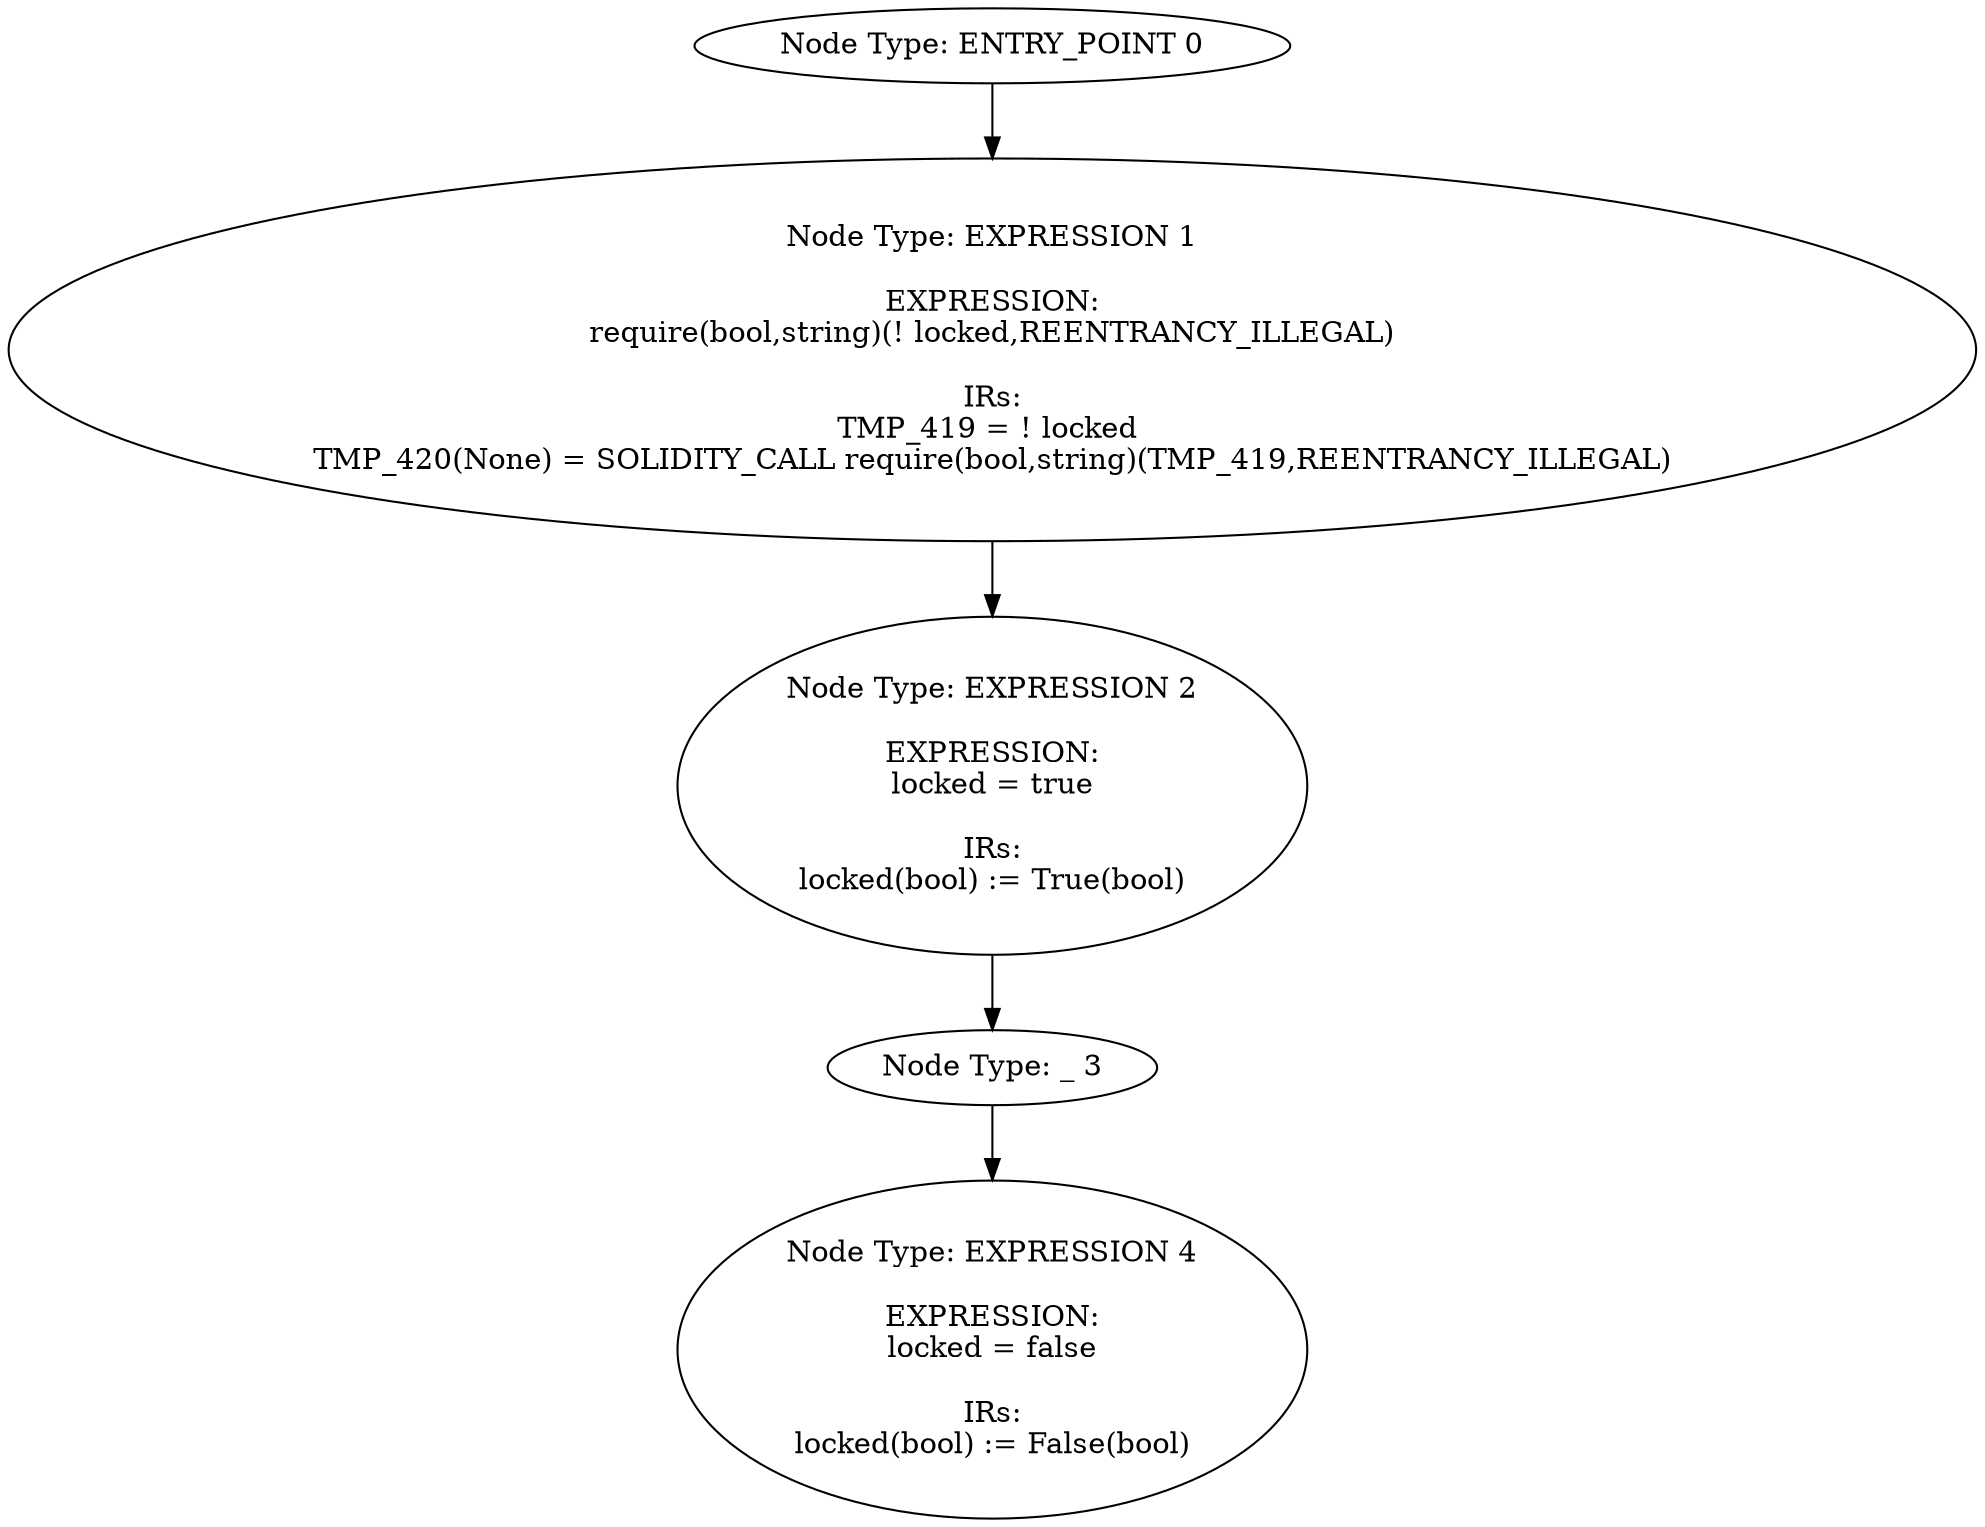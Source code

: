 digraph{
0[label="Node Type: ENTRY_POINT 0
"];
0->1;
1[label="Node Type: EXPRESSION 1

EXPRESSION:
require(bool,string)(! locked,REENTRANCY_ILLEGAL)

IRs:
TMP_419 = ! locked 
TMP_420(None) = SOLIDITY_CALL require(bool,string)(TMP_419,REENTRANCY_ILLEGAL)"];
1->2;
2[label="Node Type: EXPRESSION 2

EXPRESSION:
locked = true

IRs:
locked(bool) := True(bool)"];
2->3;
3[label="Node Type: _ 3
"];
3->4;
4[label="Node Type: EXPRESSION 4

EXPRESSION:
locked = false

IRs:
locked(bool) := False(bool)"];
}
